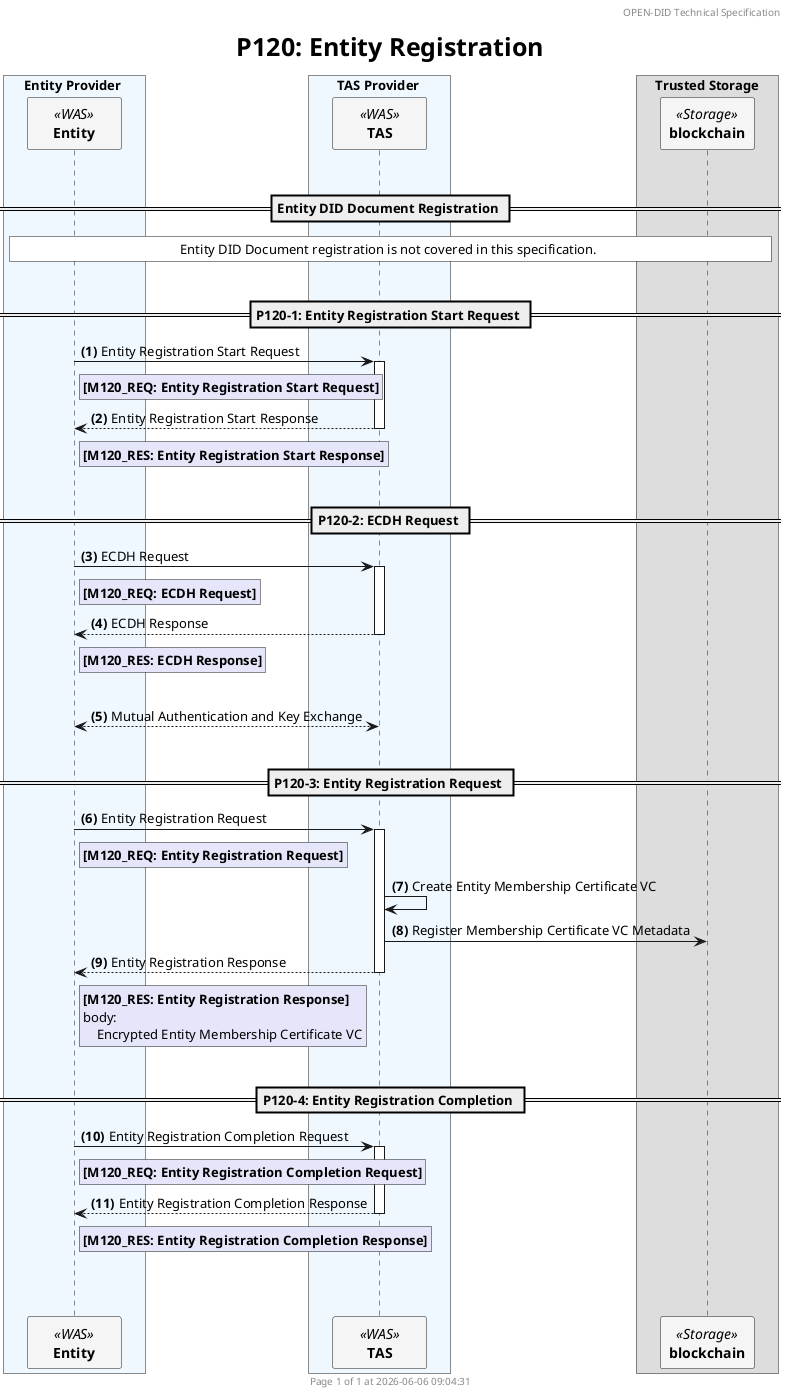 @startuml P120_register_entity_simple

'- - - - - - - - - - - - - - - - - - - - - - - - - - - - - - - - - - - - - - - - - - - - - - - - - - - - - - - - - - -
' Settings
'- - - - - - - - - - - - - - - - - - - - - - - - - - - - - - - - - - - - - - - - - - - - - - - - - - - - - - - - - - -
'=== Header and Footer ===
header OPEN-DID Technical Specification
footer
  	Page %page% of %lastpage% at %date("yyyy-MM-dd hh:mm:ss")
end footer

'=== Title ===
title
	<size:25>P120: Entity Registration</size>
end title

'=== Options ===
autonumber "<b>(#)</b>"

'=== Participants ===
skinparam ParticipantPadding 20
skinparam BoxPadding 2
skinparam MaxMessageSize 500
skinparam MinClassWidth 80


box Entity Provider #AliceBlue
    participant "**Entity**" as ENT <<WAS>> #WhiteSmoke
end box

box TAS Provider #AliceBlue
    participant "**TAS**" as TAS <<WAS>> #WhiteSmoke
end box

box Trusted Storage
    participant "**blockchain**" as BC <<Storage>> #WhiteSmoke
end box 

'- - - - - - - - - - - - - - - - - - - - - - - - - - - - - - - - - - - - - - - - - - - - - - - - - - - - - - - - - - -
' Constants
'- - - - - - - - - - - - - - - - - - - - - - - - - - - - - - - - - - - - - - - - - - - - - - - - - - - - - - - - - - -
!$refdoc = "Refer to separate document"
!$doc = "Refer to data specification document"


'- - - - - - - - - - - - - - - - - - - - - - - - - - - - - - - - - - - - - - - - - - - - - - - - - - - - - - - - - - -
' Content
'- - - - - - - - - - - - - - - - - - - - - - - - - - - - - - - - - - - - - - - - - - - - - - - - - - - - - - - - - - -
||| 

== Entity DID Document Registration ==
rnote across #white
    Entity DID Document registration is not covered in this specification. 
end note

||| 

== P120-1: Entity Registration Start Request ==
ENT -> TAS++ : Entity Registration Start Request
rnote right of ENT #Lavender
    **[M120_REQ: Entity Registration Start Request]**
end note

TAS --> ENT--: Entity Registration Start Response
rnote right of ENT #Lavender
    **[M120_RES: Entity Registration Start Response]**
end note

||| 
== P120-2: ECDH Request ==
ENT -> TAS++ : ECDH Request
rnote right of ENT #Lavender
    **[M120_REQ: ECDH Request]**
end note

TAS --> ENT--: ECDH Response
rnote right of ENT #Lavender
    **[M120_RES: ECDH Response]**
end note

||| 
ENT <--> TAS : Mutual Authentication and Key Exchange

||| 
== P120-3: Entity Registration Request ==
ENT -> TAS++ : Entity Registration Request
rnote right of ENT #Lavender
    **[M120_REQ: Entity Registration Request]**
end note

TAS -> TAS: Create Entity Membership Certificate VC
TAS -> BC : Register Membership Certificate VC Metadata

TAS --> ENT--: Entity Registration Response
rnote right of ENT #Lavender
    **[M120_RES: Entity Registration Response]**
    body:
        Encrypted Entity Membership Certificate VC
end note

||| 
== P120-4: Entity Registration Completion ==
ENT -> TAS++ : Entity Registration Completion Request
rnote right of ENT #Lavender
    **[M120_REQ: Entity Registration Completion Request]**
end note

TAS --> ENT--: Entity Registration Completion Response
rnote right of ENT #Lavender
    **[M120_RES: Entity Registration Completion Response]**
end note

|||
|||
@enduml
